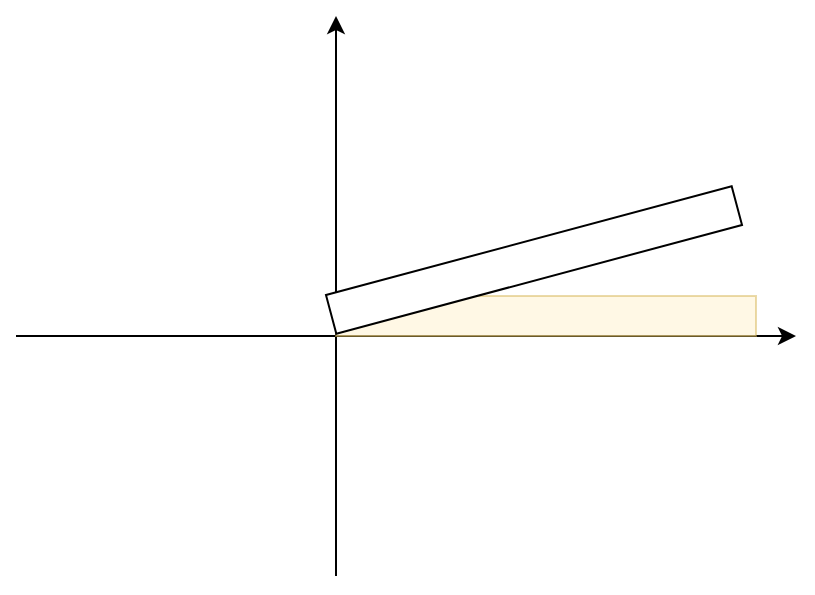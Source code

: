 <mxfile version="21.1.1" type="github">
  <diagram name="第 1 页" id="Rm76TuTMdBAt14YYYc0e">
    <mxGraphModel dx="384" dy="230" grid="1" gridSize="10" guides="1" tooltips="1" connect="1" arrows="1" fold="1" page="1" pageScale="1" pageWidth="827" pageHeight="1169" math="0" shadow="0">
      <root>
        <mxCell id="0" />
        <mxCell id="1" parent="0" />
        <mxCell id="_iQ0vXxw5VTjp48rclxn-1" value="" style="endArrow=classic;html=1;rounded=0;" edge="1" parent="1">
          <mxGeometry width="50" height="50" relative="1" as="geometry">
            <mxPoint x="360" y="640" as="sourcePoint" />
            <mxPoint x="750" y="640" as="targetPoint" />
          </mxGeometry>
        </mxCell>
        <mxCell id="_iQ0vXxw5VTjp48rclxn-2" value="" style="endArrow=classic;html=1;rounded=0;" edge="1" parent="1">
          <mxGeometry width="50" height="50" relative="1" as="geometry">
            <mxPoint x="520" y="760" as="sourcePoint" />
            <mxPoint x="520" y="480" as="targetPoint" />
          </mxGeometry>
        </mxCell>
        <mxCell id="_iQ0vXxw5VTjp48rclxn-4" value="" style="rounded=0;whiteSpace=wrap;html=1;opacity=50;fillColor=#fff2cc;strokeColor=#d6b656;" vertex="1" parent="1">
          <mxGeometry x="520" y="620" width="210" height="20" as="geometry" />
        </mxCell>
        <mxCell id="_iQ0vXxw5VTjp48rclxn-5" value="" style="rounded=0;whiteSpace=wrap;html=1;rotation=-15;" vertex="1" parent="1">
          <mxGeometry x="514" y="592" width="210" height="20" as="geometry" />
        </mxCell>
      </root>
    </mxGraphModel>
  </diagram>
</mxfile>
